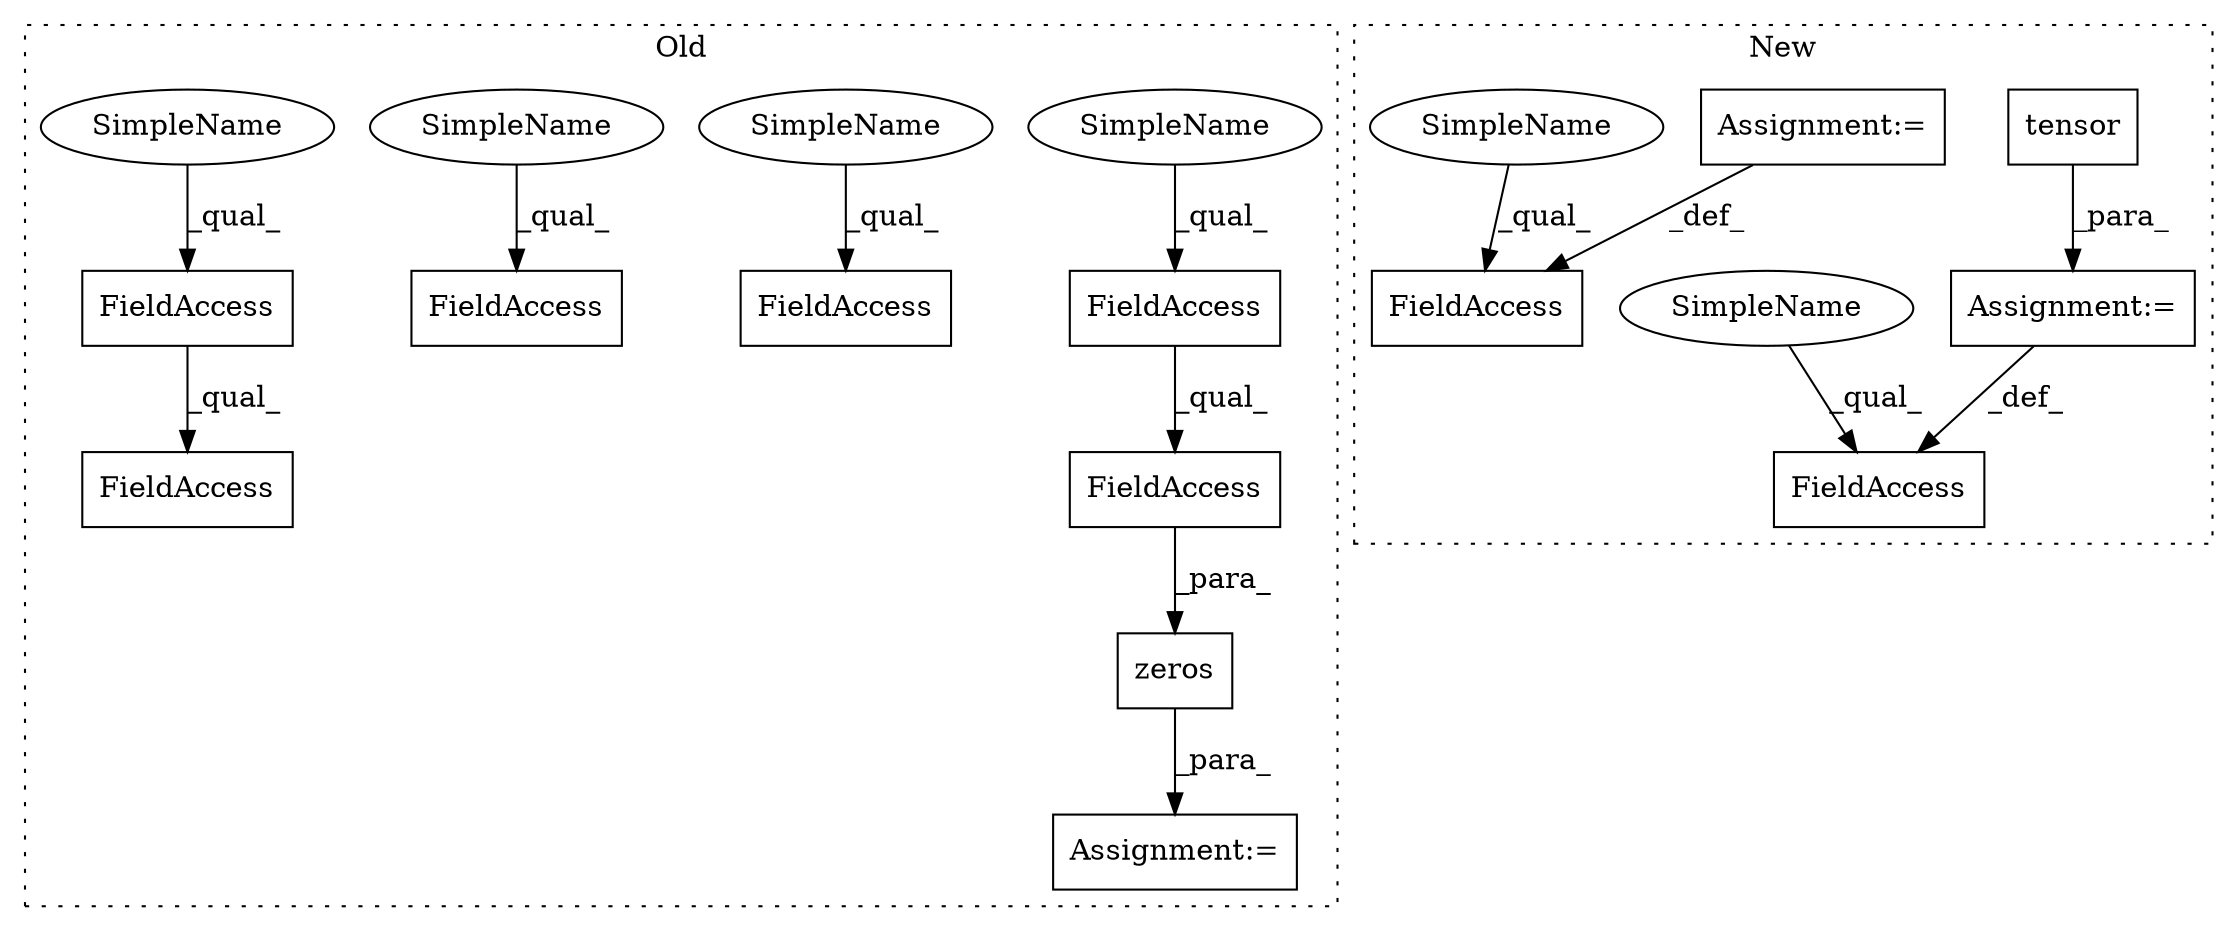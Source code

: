 digraph G {
subgraph cluster0 {
1 [label="zeros" a="32" s="12299,12332" l="6,1" shape="box"];
3 [label="Assignment:=" a="7" s="12292" l="1" shape="box"];
5 [label="FieldAccess" a="22" s="12319" l="13" shape="box"];
7 [label="FieldAccess" a="22" s="12319" l="11" shape="box"];
8 [label="FieldAccess" a="22" s="12471" l="11" shape="box"];
9 [label="FieldAccess" a="22" s="12383" l="12" shape="box"];
10 [label="FieldAccess" a="22" s="12471" l="13" shape="box"];
11 [label="FieldAccess" a="22" s="12363" l="11" shape="box"];
14 [label="SimpleName" a="42" s="12319" l="4" shape="ellipse"];
15 [label="SimpleName" a="42" s="12383" l="4" shape="ellipse"];
16 [label="SimpleName" a="42" s="12363" l="4" shape="ellipse"];
17 [label="SimpleName" a="42" s="12471" l="4" shape="ellipse"];
label = "Old";
style="dotted";
}
subgraph cluster1 {
2 [label="tensor" a="32" s="12856,12890" l="7,1" shape="box"];
4 [label="Assignment:=" a="7" s="12849" l="1" shape="box"];
6 [label="FieldAccess" a="22" s="12836" l="13" shape="box"];
12 [label="FieldAccess" a="22" s="12777" l="12" shape="box"];
13 [label="Assignment:=" a="7" s="12789" l="1" shape="box"];
18 [label="SimpleName" a="42" s="12836" l="4" shape="ellipse"];
19 [label="SimpleName" a="42" s="12777" l="4" shape="ellipse"];
label = "New";
style="dotted";
}
1 -> 3 [label="_para_"];
2 -> 4 [label="_para_"];
4 -> 6 [label="_def_"];
5 -> 1 [label="_para_"];
7 -> 5 [label="_qual_"];
8 -> 10 [label="_qual_"];
13 -> 12 [label="_def_"];
14 -> 7 [label="_qual_"];
15 -> 9 [label="_qual_"];
16 -> 11 [label="_qual_"];
17 -> 8 [label="_qual_"];
18 -> 6 [label="_qual_"];
19 -> 12 [label="_qual_"];
}